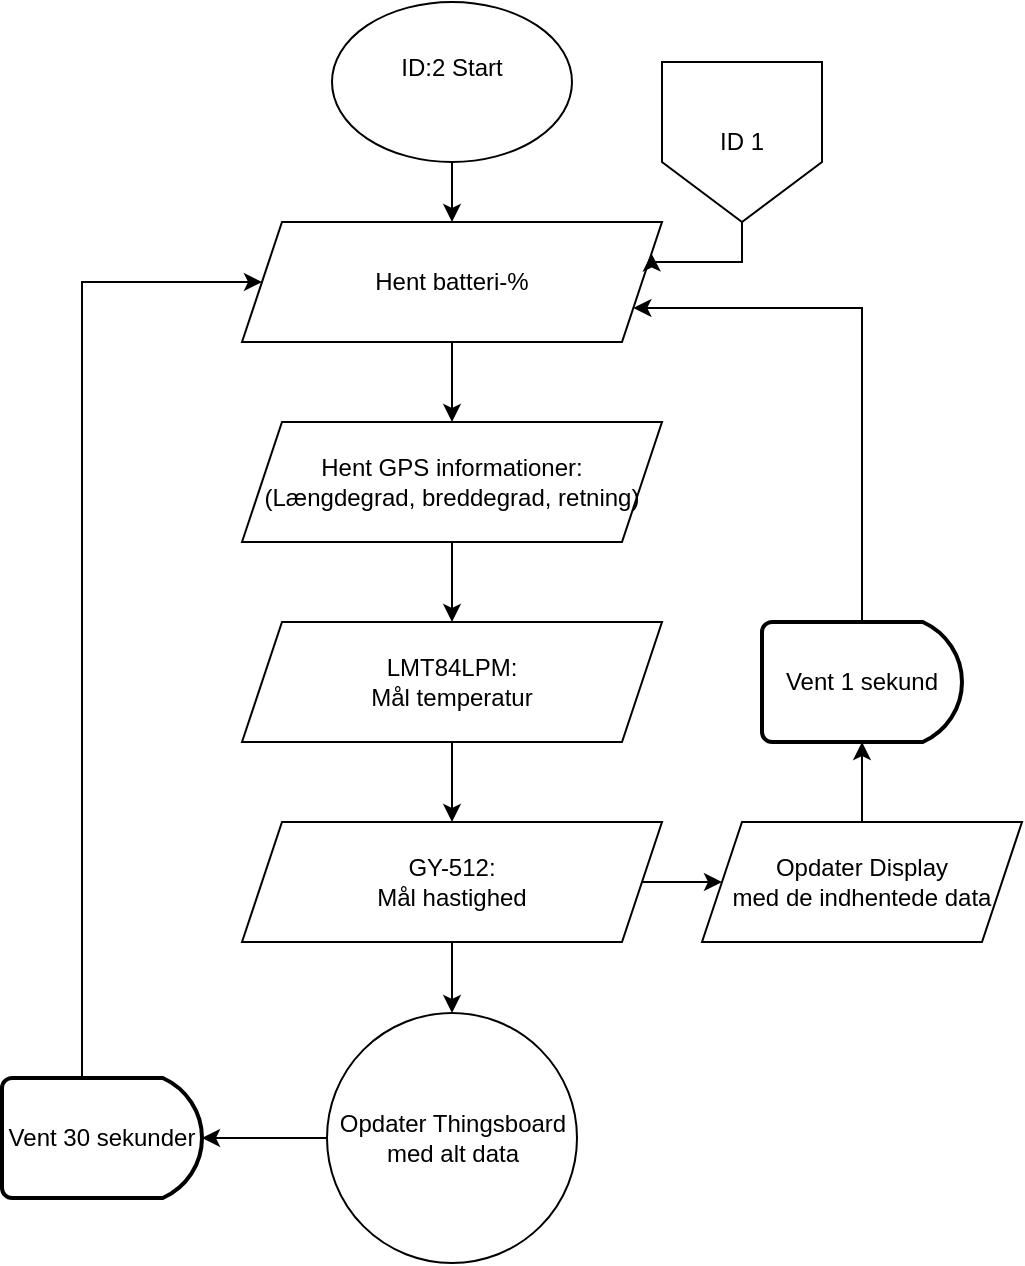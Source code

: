 <mxfile version="24.9.3">
  <diagram id="C5RBs43oDa-KdzZeNtuy" name="Page-1">
    <mxGraphModel dx="487" dy="718" grid="1" gridSize="10" guides="1" tooltips="1" connect="1" arrows="1" fold="1" page="1" pageScale="1" pageWidth="827" pageHeight="1169" math="0" shadow="0">
      <root>
        <mxCell id="WIyWlLk6GJQsqaUBKTNV-0" />
        <mxCell id="WIyWlLk6GJQsqaUBKTNV-1" parent="WIyWlLk6GJQsqaUBKTNV-0" />
        <mxCell id="b5z2Wnowq-uhxzEn1UQt-35" value="" style="edgeStyle=orthogonalEdgeStyle;rounded=0;orthogonalLoop=1;jettySize=auto;html=1;" parent="WIyWlLk6GJQsqaUBKTNV-1" source="b5z2Wnowq-uhxzEn1UQt-0" target="b5z2Wnowq-uhxzEn1UQt-2" edge="1">
          <mxGeometry relative="1" as="geometry" />
        </mxCell>
        <mxCell id="b5z2Wnowq-uhxzEn1UQt-0" value="ID:2 Start&lt;div&gt;&lt;br&gt;&lt;/div&gt;" style="ellipse;whiteSpace=wrap;html=1;" parent="WIyWlLk6GJQsqaUBKTNV-1" vertex="1">
          <mxGeometry x="335" y="130" width="120" height="80" as="geometry" />
        </mxCell>
        <mxCell id="b5z2Wnowq-uhxzEn1UQt-2" value="Hent batteri-%" style="shape=parallelogram;perimeter=parallelogramPerimeter;whiteSpace=wrap;html=1;fixedSize=1;rounded=0;" parent="WIyWlLk6GJQsqaUBKTNV-1" vertex="1">
          <mxGeometry x="290" y="240" width="210" height="60" as="geometry" />
        </mxCell>
        <mxCell id="4MpdFvmbFCzReFdFvpwz-11" value="" style="edgeStyle=orthogonalEdgeStyle;rounded=0;orthogonalLoop=1;jettySize=auto;html=1;" edge="1" parent="WIyWlLk6GJQsqaUBKTNV-1" source="b5z2Wnowq-uhxzEn1UQt-44" target="4MpdFvmbFCzReFdFvpwz-9">
          <mxGeometry relative="1" as="geometry" />
        </mxCell>
        <mxCell id="b5z2Wnowq-uhxzEn1UQt-44" value="Opdater Thingsboard med alt data" style="ellipse;whiteSpace=wrap;html=1;aspect=fixed;" parent="WIyWlLk6GJQsqaUBKTNV-1" vertex="1">
          <mxGeometry x="332.5" y="635.5" width="125" height="125" as="geometry" />
        </mxCell>
        <mxCell id="b5z2Wnowq-uhxzEn1UQt-61" style="edgeStyle=orthogonalEdgeStyle;rounded=0;orthogonalLoop=1;jettySize=auto;html=1;entryX=0;entryY=0.5;entryDx=0;entryDy=0;exitX=0.4;exitY=0;exitDx=0;exitDy=0;exitPerimeter=0;" parent="WIyWlLk6GJQsqaUBKTNV-1" source="4MpdFvmbFCzReFdFvpwz-9" target="b5z2Wnowq-uhxzEn1UQt-2" edge="1">
          <mxGeometry relative="1" as="geometry">
            <Array as="points">
              <mxPoint x="210" y="270" />
            </Array>
            <mxPoint x="190" y="580.5" as="sourcePoint" />
          </mxGeometry>
        </mxCell>
        <mxCell id="4MpdFvmbFCzReFdFvpwz-7" value="" style="edgeStyle=orthogonalEdgeStyle;rounded=0;orthogonalLoop=1;jettySize=auto;html=1;" edge="1" parent="WIyWlLk6GJQsqaUBKTNV-1" source="b5z2Wnowq-uhxzEn1UQt-58" target="4MpdFvmbFCzReFdFvpwz-6">
          <mxGeometry relative="1" as="geometry" />
        </mxCell>
        <mxCell id="b5z2Wnowq-uhxzEn1UQt-58" value="&lt;div&gt;LMT84LPM:&lt;/div&gt;&lt;div&gt;Mål temperatur&lt;br&gt;&lt;/div&gt;" style="shape=parallelogram;perimeter=parallelogramPerimeter;whiteSpace=wrap;html=1;fixedSize=1;rounded=0;" parent="WIyWlLk6GJQsqaUBKTNV-1" vertex="1">
          <mxGeometry x="290" y="440" width="210" height="60" as="geometry" />
        </mxCell>
        <mxCell id="4MpdFvmbFCzReFdFvpwz-12" style="edgeStyle=orthogonalEdgeStyle;rounded=0;orthogonalLoop=1;jettySize=auto;html=1;exitX=0.5;exitY=1;exitDx=0;exitDy=0;entryX=1;entryY=0.25;entryDx=0;entryDy=0;" edge="1" parent="WIyWlLk6GJQsqaUBKTNV-1" source="4MpdFvmbFCzReFdFvpwz-0" target="b5z2Wnowq-uhxzEn1UQt-2">
          <mxGeometry relative="1" as="geometry" />
        </mxCell>
        <mxCell id="4MpdFvmbFCzReFdFvpwz-0" value="ID 1" style="shape=offPageConnector;whiteSpace=wrap;html=1;" vertex="1" parent="WIyWlLk6GJQsqaUBKTNV-1">
          <mxGeometry x="500" y="160" width="80" height="80" as="geometry" />
        </mxCell>
        <mxCell id="4MpdFvmbFCzReFdFvpwz-5" value="" style="edgeStyle=orthogonalEdgeStyle;rounded=0;orthogonalLoop=1;jettySize=auto;html=1;" edge="1" parent="WIyWlLk6GJQsqaUBKTNV-1" source="4MpdFvmbFCzReFdFvpwz-3" target="b5z2Wnowq-uhxzEn1UQt-58">
          <mxGeometry relative="1" as="geometry" />
        </mxCell>
        <mxCell id="4MpdFvmbFCzReFdFvpwz-3" value="Hent GPS informationer:&lt;br&gt;(Længdegrad, breddegrad, retning)" style="shape=parallelogram;perimeter=parallelogramPerimeter;whiteSpace=wrap;html=1;fixedSize=1;" vertex="1" parent="WIyWlLk6GJQsqaUBKTNV-1">
          <mxGeometry x="290" y="340" width="210" height="60" as="geometry" />
        </mxCell>
        <mxCell id="4MpdFvmbFCzReFdFvpwz-8" value="" style="edgeStyle=orthogonalEdgeStyle;rounded=0;orthogonalLoop=1;jettySize=auto;html=1;" edge="1" parent="WIyWlLk6GJQsqaUBKTNV-1" source="4MpdFvmbFCzReFdFvpwz-6" target="b5z2Wnowq-uhxzEn1UQt-44">
          <mxGeometry relative="1" as="geometry" />
        </mxCell>
        <mxCell id="4MpdFvmbFCzReFdFvpwz-14" style="edgeStyle=orthogonalEdgeStyle;rounded=0;orthogonalLoop=1;jettySize=auto;html=1;exitX=1;exitY=0.5;exitDx=0;exitDy=0;entryX=0;entryY=0.5;entryDx=0;entryDy=0;" edge="1" parent="WIyWlLk6GJQsqaUBKTNV-1" source="4MpdFvmbFCzReFdFvpwz-6" target="4MpdFvmbFCzReFdFvpwz-13">
          <mxGeometry relative="1" as="geometry" />
        </mxCell>
        <mxCell id="4MpdFvmbFCzReFdFvpwz-6" value="GY-512:&lt;br&gt;Mål hastighed" style="shape=parallelogram;perimeter=parallelogramPerimeter;whiteSpace=wrap;html=1;fixedSize=1;rounded=0;" vertex="1" parent="WIyWlLk6GJQsqaUBKTNV-1">
          <mxGeometry x="290" y="540" width="210" height="60" as="geometry" />
        </mxCell>
        <mxCell id="4MpdFvmbFCzReFdFvpwz-9" value="Vent 30 sekunder" style="strokeWidth=2;html=1;shape=mxgraph.flowchart.delay;whiteSpace=wrap;" vertex="1" parent="WIyWlLk6GJQsqaUBKTNV-1">
          <mxGeometry x="170" y="668" width="100" height="60" as="geometry" />
        </mxCell>
        <mxCell id="4MpdFvmbFCzReFdFvpwz-17" value="" style="edgeStyle=orthogonalEdgeStyle;rounded=0;orthogonalLoop=1;jettySize=auto;html=1;" edge="1" parent="WIyWlLk6GJQsqaUBKTNV-1" source="4MpdFvmbFCzReFdFvpwz-13" target="4MpdFvmbFCzReFdFvpwz-16">
          <mxGeometry relative="1" as="geometry" />
        </mxCell>
        <mxCell id="4MpdFvmbFCzReFdFvpwz-13" value="&lt;div&gt;Opdater Display&lt;/div&gt;&lt;div&gt;med de indhentede data&lt;br&gt;&lt;/div&gt;" style="shape=parallelogram;perimeter=parallelogramPerimeter;whiteSpace=wrap;html=1;fixedSize=1;" vertex="1" parent="WIyWlLk6GJQsqaUBKTNV-1">
          <mxGeometry x="520" y="540" width="160" height="60" as="geometry" />
        </mxCell>
        <mxCell id="4MpdFvmbFCzReFdFvpwz-4" value="" style="edgeStyle=orthogonalEdgeStyle;rounded=0;orthogonalLoop=1;jettySize=auto;html=1;" edge="1" parent="WIyWlLk6GJQsqaUBKTNV-1" source="b5z2Wnowq-uhxzEn1UQt-2" target="4MpdFvmbFCzReFdFvpwz-3">
          <mxGeometry relative="1" as="geometry" />
        </mxCell>
        <mxCell id="4MpdFvmbFCzReFdFvpwz-18" style="edgeStyle=orthogonalEdgeStyle;rounded=0;orthogonalLoop=1;jettySize=auto;html=1;exitX=0.5;exitY=0;exitDx=0;exitDy=0;exitPerimeter=0;entryX=1;entryY=0.75;entryDx=0;entryDy=0;" edge="1" parent="WIyWlLk6GJQsqaUBKTNV-1" source="4MpdFvmbFCzReFdFvpwz-16" target="b5z2Wnowq-uhxzEn1UQt-2">
          <mxGeometry relative="1" as="geometry">
            <Array as="points">
              <mxPoint x="600" y="283" />
            </Array>
          </mxGeometry>
        </mxCell>
        <mxCell id="4MpdFvmbFCzReFdFvpwz-16" value="Vent 1 sekund" style="strokeWidth=2;html=1;shape=mxgraph.flowchart.delay;whiteSpace=wrap;" vertex="1" parent="WIyWlLk6GJQsqaUBKTNV-1">
          <mxGeometry x="550" y="440" width="100" height="60" as="geometry" />
        </mxCell>
      </root>
    </mxGraphModel>
  </diagram>
</mxfile>
